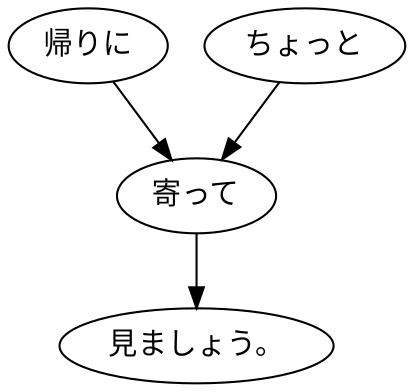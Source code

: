 digraph graph2182 {
	node0 [label="帰りに"];
	node1 [label="ちょっと"];
	node2 [label="寄って"];
	node3 [label="見ましょう。"];
	node0 -> node2;
	node1 -> node2;
	node2 -> node3;
}
